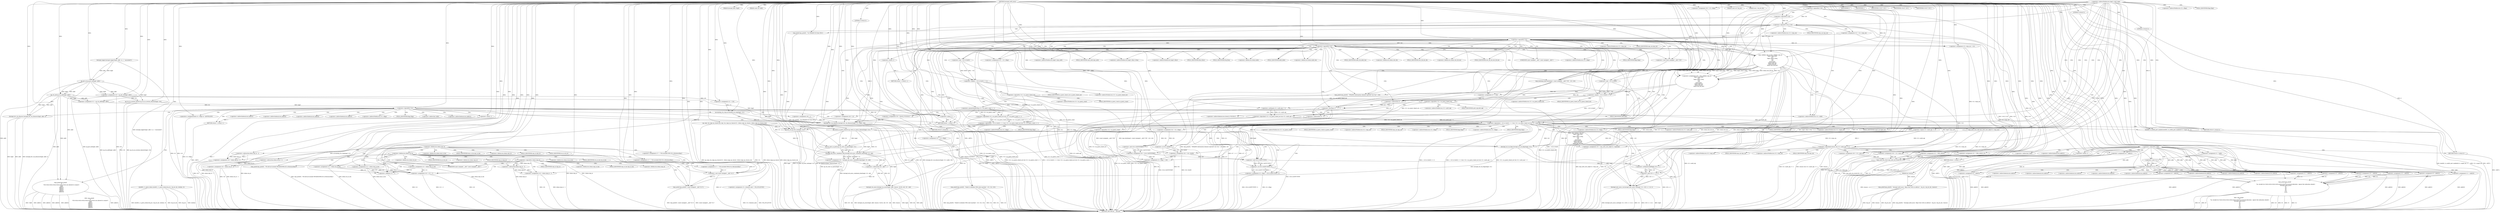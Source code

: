 digraph hostapd_notif_assoc {  
"1000129" [label = "(METHOD,hostapd_notif_assoc)" ]
"1000705" [label = "(METHOD_RETURN,int __fastcall)" ]
"1000130" [label = "(PARAM,hostapd_data *hapd)" ]
"1000131" [label = "(PARAM,const u8 *addr)" ]
"1000132" [label = "(PARAM,const u8 *req_ies)" ]
"1000133" [label = "(PARAM,size_t req_ies_len)" ]
"1000134" [label = "(PARAM,int reassoc)" ]
"1000165" [label = "(<operator>.logicalNot,!addr)" ]
"1000168" [label = "(wpa_printf,wpa_printf(2, \"hostapd_notif_assoc: Skip event with no address\", req_ies, req_ies_len, reassoc))" ]
"1000174" [label = "(RETURN,return -1;,return -1;)" ]
"1000175" [label = "(<operator>.minus,-1)" ]
"1000177" [label = "(<operator>.assignment,v5 = *addr)" ]
"1000181" [label = "(<operator>.assignment,v6 = addr[1])" ]
"1000187" [label = "(<operator>.notEquals,(v5 & 1) != 0)" ]
"1000188" [label = "(<operator>.and,v5 & 1)" ]
"1000193" [label = "(<operator>.assignment,v8 = addr[2])" ]
"1000198" [label = "(<operator>.assignment,v9 = addr[3])" ]
"1000203" [label = "(<operator>.assignment,v10 = addr[4])" ]
"1000208" [label = "(<operator>.assignment,v11 = addr[5])" ]
"1000214" [label = "(wpa_printf,wpa_printf(\n      2,\n      \"%s: Invalid SA=%02x:%02x:%02x:%02x:%02x:%02x in received indication - ignore this indication silently\",\n      \"hostapd_notif_assoc\",\n      v5,\n      v6,\n      v8,\n      v9,\n      v10,\n      v11))" ]
"1000224" [label = "(RETURN,return 0;,return 0;)" ]
"1000225" [label = "(LITERAL,0,return 0;)" ]
"1000226" [label = "(<operator>.assignment,v8 = addr[2])" ]
"1000231" [label = "(<operator>.assignment,v9 = addr[3])" ]
"1000236" [label = "(<operator>.assignment,v10 = addr[4])" ]
"1000241" [label = "(<operator>.assignment,v11 = addr[5])" ]
"1000247" [label = "(hostapd_logger,hostapd_logger(hapd, addr, 1u, 2, \"associated\"))" ]
"1000253" [label = "(ieee802_11_parse_elems,ieee802_11_parse_elems(req_ies, req_ies_len, &elems, 0))" ]
"1000264" [label = "(<operator>.assignment,v15 = elems.wps_ie_len)" ]
"1000269" [label = "(<operator>.assignment,v16 = elems.wps_ie - 2)" ]
"1000271" [label = "(<operator>.subtraction,elems.wps_ie - 2)" ]
"1000276" [label = "(<operator>.assignment,v17 = \"STA included WPS IE in (Re)AssocReq\")" ]
"1000285" [label = "(<operator>.assignment,v15 = elems.rsn_ie_len)" ]
"1000290" [label = "(<operator>.assignment,v16 = elems.rsn_ie - 2)" ]
"1000292" [label = "(<operator>.subtraction,elems.rsn_ie - 2)" ]
"1000297" [label = "(<operator>.assignment,v17 = \"STA included RSN IE in (Re)AssocReq\")" ]
"1000303" [label = "(<operator>.logicalNot,!elems.wpa_ie)" ]
"1000308" [label = "(wpa_printf,wpa_printf(2, \"STA did not include WPS/RSN/WPA IE in (Re)AssocReq\"))" ]
"1000311" [label = "(IDENTIFIER,L,)" ]
"1000312" [label = "(IDENTIFIER,L,)" ]
"1000314" [label = "(<operator>.assignment,v15 = elems.wpa_ie_len)" ]
"1000319" [label = "(<operator>.assignment,v16 = elems.wpa_ie - 2)" ]
"1000321" [label = "(<operator>.subtraction,elems.wpa_ie - 2)" ]
"1000326" [label = "(<operator>.assignment,v17 = \"STA included WPA IE in (Re)AssocReq\")" ]
"1000329" [label = "(<operator>.assignment,v19 = v15 + 2)" ]
"1000331" [label = "(<operator>.addition,v15 + 2)" ]
"1000334" [label = "(wpa_printf,wpa_printf(2, (const unsigned __int8 *)v17))" ]
"1000336" [label = "(<operator>.cast,(const unsigned __int8 *)v17)" ]
"1000340" [label = "(<operator>.assignment,v20 = ap_get_sta(hapd, addr))" ]
"1000342" [label = "(ap_get_sta,ap_get_sta(hapd, addr))" ]
"1000346" [label = "(IDENTIFIER,v20,if ( v20 ))" ]
"1000348" [label = "(<operator>.assignment,v21 = v20)" ]
"1000351" [label = "(ap_sta_no_session_timeout,ap_sta_no_session_timeout(hapd, v20))" ]
"1000354" [label = "(accounting_sta_stop,accounting_sta_stop(hapd, v21))" ]
"1000357" [label = "(<operator>.assignment,v21->timeout_next = STA_NULLFUNC)" ]
"1000364" [label = "(<operator>.assignment,v21 = ap_sta_add(hapd, addr))" ]
"1000366" [label = "(ap_sta_add,ap_sta_add(hapd, addr))" ]
"1000370" [label = "(<operator>.logicalNot,!v21)" ]
"1000373" [label = "(hostapd_drv_sta_disassoc,hostapd_drv_sta_disassoc(hapd, addr, 5))" ]
"1000377" [label = "(RETURN,return -1;,return -1;)" ]
"1000378" [label = "(<operator>.minus,-1)" ]
"1000380" [label = "(<operators>.assignmentAnd,v21->flags &= 0xFFFECFFF)" ]
"1000386" [label = "(wpa_printf,wpa_printf(\n      3,\n      \"STA %02x:%02x:%02x:%02x:%02x:%02x not allowed to connect\",\n      *addr,\n      addr[1],\n      addr[2],\n      addr[3],\n      addr[4],\n      addr[5]))" ]
"1000406" [label = "(<operator>.assignment,v28 = 1)" ]
"1000410" [label = "(ap_copy_sta_supp_op_classes,ap_copy_sta_supp_op_classes(v21, elems.supp_op_classes, elems.supp_op_classes_len))" ]
"1000426" [label = "(<operator>.logicalOr,!v16 || !v19)" ]
"1000427" [label = "(<operator>.logicalNot,!v16)" ]
"1000429" [label = "(<operator>.logicalNot,!v19)" ]
"1000432" [label = "(wpa_printf,wpa_printf(2, \"No WPA/RSN IE from STA\"))" ]
"1000436" [label = "(<operator>.assignment,v22 = v21->wpa_sm)" ]
"1000442" [label = "(<operator>.logicalNot,!v22)" ]
"1000445" [label = "(<operator>.assignment,v21->wpa_sm = v22)" ]
"1000451" [label = "(<operator>.logicalNot,!v22)" ]
"1000454" [label = "(wpa_printf,wpa_printf(5, \"Failed to initialize WPA state machine\", v23, v24, v25))" ]
"1000460" [label = "(RETURN,return -1;,return -1;)" ]
"1000461" [label = "(<operator>.minus,-1)" ]
"1000463" [label = "(<operator>.assignment,v26 = wpa_validate_wpa_ie(\n            hapd->wpa_auth,\n            v22,\n            hapd->iface->freq,\n            v16,\n            v19,\n            elems.mdie,\n            elems.mdie_len,\n            elems.owe_dh,\n            elems.owe_dh_len))" ]
"1000465" [label = "(wpa_validate_wpa_ie,wpa_validate_wpa_ie(\n            hapd->wpa_auth,\n            v22,\n            hapd->iface->freq,\n            v16,\n            v19,\n            elems.mdie,\n            elems.mdie_len,\n            elems.owe_dh,\n            elems.owe_dh_len))" ]
"1000490" [label = "(IDENTIFIER,v26,if ( v26 ))" ]
"1000492" [label = "(<operator>.assignment,v27 = v26)" ]
"1000495" [label = "(wpa_printf,wpa_printf(2, \"WPA/RSN information element rejected? (res %u)\", v26))" ]
"1000499" [label = "(wpa_hexdump,wpa_hexdump(2, (const unsigned __int8 *)\"IE\", v16, v19))" ]
"1000501" [label = "(<operator>.cast,(const unsigned __int8 *)\"IE\")" ]
"1000507" [label = "(<operator>.lessThan,v27 - 2 < 7)" ]
"1000508" [label = "(<operator>.subtraction,v27 - 2)" ]
"1000513" [label = "(<operator>.assignment,v28 = dword_47CEC0[v27 - 2])" ]
"1000517" [label = "(<operator>.subtraction,v27 - 2)" ]
"1000521" [label = "(hostapd_drv_sta_disassoc,hostapd_drv_sta_disassoc(hapd, v21->addr, v28))" ]
"1000527" [label = "(ap_free_sta,ap_free_sta(hapd, v21))" ]
"1000530" [label = "(RETURN,return -1;,return -1;)" ]
"1000531" [label = "(<operator>.minus,-1)" ]
"1000534" [label = "(<operator>.assignment,v28 = 13)" ]
"1000538" [label = "(<operator>.assignment,v32 = v21->flags)" ]
"1000544" [label = "(<operator>.logicalAnd,(~v32 & 0x402) == 0 && !v21->sa_query_timed_out && v21->sa_query_count >= 1)" ]
"1000545" [label = "(<operator>.equals,(~v32 & 0x402) == 0)" ]
"1000546" [label = "(<operator>.and,~v32 & 0x402)" ]
"1000550" [label = "(<operator>.logicalAnd,!v21->sa_query_timed_out && v21->sa_query_count >= 1)" ]
"1000551" [label = "(<operator>.logicalNot,!v21->sa_query_timed_out)" ]
"1000555" [label = "(<operator>.greaterEqualsThan,v21->sa_query_count >= 1)" ]
"1000561" [label = "(ap_check_sa_query_timeout,ap_check_sa_query_timeout(hapd, v21))" ]
"1000564" [label = "(<operator>.assignment,v32 = v21->flags)" ]
"1000570" [label = "(<operator>.logicalAnd,(~v32 & 0x402) == 0 && !v21->sa_query_timed_out && v21->auth_alg != 2)" ]
"1000571" [label = "(<operator>.equals,(~v32 & 0x402) == 0)" ]
"1000572" [label = "(<operator>.and,~v32 & 0x402)" ]
"1000576" [label = "(<operator>.logicalAnd,!v21->sa_query_timed_out && v21->auth_alg != 2)" ]
"1000577" [label = "(<operator>.logicalNot,!v21->sa_query_timed_out)" ]
"1000581" [label = "(<operator>.notEquals,v21->auth_alg != 2)" ]
"1000588" [label = "(<operator>.logicalNot,!v21->sa_query_count)" ]
"1000592" [label = "(ap_sta_start_sa_query,ap_sta_start_sa_query(hapd, v21))" ]
"1000595" [label = "(<operator>.assignment,v35 = hostapd_eid_assoc_comeback_time(hapd, v21, eid))" ]
"1000597" [label = "(hostapd_eid_assoc_comeback_time,hostapd_eid_assoc_comeback_time(hapd, v21, eid))" ]
"1000601" [label = "(hostapd_sta_assoc,hostapd_sta_assoc(hapd, addr, reassoc, 0x1Eu, eid, v35 - eid))" ]
"1000607" [label = "(<operator>.subtraction,v35 - eid)" ]
"1000610" [label = "(RETURN,return 0;,return 0;)" ]
"1000611" [label = "(LITERAL,0,return 0;)" ]
"1000612" [label = "(<operator>.assignment,v33 = wpa_auth_uses_mfp(v21->wpa_sm))" ]
"1000614" [label = "(wpa_auth_uses_mfp,wpa_auth_uses_mfp(v21->wpa_sm))" ]
"1000618" [label = "(<operator>.assignment,v34 = v21->flags)" ]
"1000624" [label = "(IDENTIFIER,v33,if ( v33 ))" ]
"1000625" [label = "(<operator>.assignment,v29 = v34 | 0x400)" ]
"1000627" [label = "(<operator>.or,v34 | 0x400)" ]
"1000631" [label = "(<operator>.assignment,v29 = v34 & 0xFFFFFBFF)" ]
"1000633" [label = "(<operator>.and,v34 & 0xFFFFFBFF)" ]
"1000636" [label = "(<operator>.assignment,v21->flags = v29)" ]
"1000643" [label = "(<operator>.assignment,v29 = v21->flags)" ]
"1000648" [label = "(<operator>.assignment,v21->flags = v29 & 0xFFF7FFFF | 3)" ]
"1000652" [label = "(<operator>.or,v29 & 0xFFF7FFFF | 3)" ]
"1000653" [label = "(<operator>.and,v29 & 0xFFF7FFFF)" ]
"1000657" [label = "(hostapd_set_sta_flags,hostapd_set_sta_flags(hapd, v21))" ]
"1000661" [label = "(<operator>.logicalAnd,reassoc && v21->auth_alg == 2)" ]
"1000663" [label = "(<operator>.equals,v21->auth_alg == 2)" ]
"1000669" [label = "(<operator>.assignment,v30 = v21->wpa_sm)" ]
"1000674" [label = "(<operator>.assignment,v31 = WPA_ASSOC_FT)" ]
"1000679" [label = "(<operator>.assignment,v30 = v21->wpa_sm)" ]
"1000684" [label = "(<operator>.assignment,v31 = WPA_ASSOC)" ]
"1000687" [label = "(wpa_auth_sm_event,wpa_auth_sm_event(v30, v31))" ]
"1000690" [label = "(hostapd_new_assoc_sta,hostapd_new_assoc_sta(hapd, v21, (v29 >> 1) & 1))" ]
"1000693" [label = "(<operator>.and,(v29 >> 1) & 1)" ]
"1000694" [label = "(<operator>.arithmeticShiftRight,v29 >> 1)" ]
"1000698" [label = "(ieee802_1x_notify_port_enabled,ieee802_1x_notify_port_enabled(v21->eapol_sm, 1))" ]
"1000703" [label = "(RETURN,return 0;,return 0;)" ]
"1000704" [label = "(LITERAL,0,return 0;)" ]
"1000179" [label = "(<operator>.indirection,*addr)" ]
"1000183" [label = "(<operator>.indirectIndexAccess,addr[1])" ]
"1000195" [label = "(<operator>.indirectIndexAccess,addr[2])" ]
"1000200" [label = "(<operator>.indirectIndexAccess,addr[3])" ]
"1000205" [label = "(<operator>.indirectIndexAccess,addr[4])" ]
"1000210" [label = "(<operator>.indirectIndexAccess,addr[5])" ]
"1000228" [label = "(<operator>.indirectIndexAccess,addr[2])" ]
"1000233" [label = "(<operator>.indirectIndexAccess,addr[3])" ]
"1000238" [label = "(<operator>.indirectIndexAccess,addr[4])" ]
"1000243" [label = "(<operator>.indirectIndexAccess,addr[5])" ]
"1000260" [label = "(<operator>.fieldAccess,elems.wps_ie)" ]
"1000266" [label = "(<operator>.fieldAccess,elems.wps_ie_len)" ]
"1000268" [label = "(FIELD_IDENTIFIER,wps_ie_len,wps_ie_len)" ]
"1000272" [label = "(<operator>.fieldAccess,elems.wps_ie)" ]
"1000274" [label = "(FIELD_IDENTIFIER,wps_ie,wps_ie)" ]
"1000281" [label = "(<operator>.fieldAccess,elems.rsn_ie)" ]
"1000283" [label = "(FIELD_IDENTIFIER,rsn_ie,rsn_ie)" ]
"1000287" [label = "(<operator>.fieldAccess,elems.rsn_ie_len)" ]
"1000289" [label = "(FIELD_IDENTIFIER,rsn_ie_len,rsn_ie_len)" ]
"1000293" [label = "(<operator>.fieldAccess,elems.rsn_ie)" ]
"1000295" [label = "(FIELD_IDENTIFIER,rsn_ie,rsn_ie)" ]
"1000304" [label = "(<operator>.fieldAccess,elems.wpa_ie)" ]
"1000306" [label = "(FIELD_IDENTIFIER,wpa_ie,wpa_ie)" ]
"1000316" [label = "(<operator>.fieldAccess,elems.wpa_ie_len)" ]
"1000318" [label = "(FIELD_IDENTIFIER,wpa_ie_len,wpa_ie_len)" ]
"1000322" [label = "(<operator>.fieldAccess,elems.wpa_ie)" ]
"1000324" [label = "(FIELD_IDENTIFIER,wpa_ie,wpa_ie)" ]
"1000337" [label = "(UNKNOWN,const unsigned __int8 *,const unsigned __int8 *)" ]
"1000381" [label = "(<operator>.indirectFieldAccess,v21->flags)" ]
"1000383" [label = "(FIELD_IDENTIFIER,flags,flags)" ]
"1000389" [label = "(<operator>.indirection,*addr)" ]
"1000391" [label = "(<operator>.indirectIndexAccess,addr[1])" ]
"1000394" [label = "(<operator>.indirectIndexAccess,addr[2])" ]
"1000397" [label = "(<operator>.indirectIndexAccess,addr[3])" ]
"1000400" [label = "(<operator>.indirectIndexAccess,addr[4])" ]
"1000403" [label = "(<operator>.indirectIndexAccess,addr[5])" ]
"1000419" [label = "(<operator>.indirectFieldAccess,hapd->conf->wpa)" ]
"1000438" [label = "(<operator>.indirectFieldAccess,v21->wpa_sm)" ]
"1000440" [label = "(FIELD_IDENTIFIER,wpa_sm,wpa_sm)" ]
"1000446" [label = "(<operator>.indirectFieldAccess,v21->wpa_sm)" ]
"1000448" [label = "(FIELD_IDENTIFIER,wpa_sm,wpa_sm)" ]
"1000466" [label = "(<operator>.indirectFieldAccess,hapd->wpa_auth)" ]
"1000468" [label = "(FIELD_IDENTIFIER,wpa_auth,wpa_auth)" ]
"1000470" [label = "(<operator>.indirectFieldAccess,hapd->iface->freq)" ]
"1000471" [label = "(<operator>.indirectFieldAccess,hapd->iface)" ]
"1000473" [label = "(FIELD_IDENTIFIER,iface,iface)" ]
"1000474" [label = "(FIELD_IDENTIFIER,freq,freq)" ]
"1000477" [label = "(<operator>.fieldAccess,elems.mdie)" ]
"1000479" [label = "(FIELD_IDENTIFIER,mdie,mdie)" ]
"1000480" [label = "(<operator>.fieldAccess,elems.mdie_len)" ]
"1000482" [label = "(FIELD_IDENTIFIER,mdie_len,mdie_len)" ]
"1000483" [label = "(<operator>.fieldAccess,elems.owe_dh)" ]
"1000485" [label = "(FIELD_IDENTIFIER,owe_dh,owe_dh)" ]
"1000486" [label = "(<operator>.fieldAccess,elems.owe_dh_len)" ]
"1000488" [label = "(FIELD_IDENTIFIER,owe_dh_len,owe_dh_len)" ]
"1000502" [label = "(UNKNOWN,const unsigned __int8 *,const unsigned __int8 *)" ]
"1000515" [label = "(<operator>.indirectIndexAccess,dword_47CEC0[v27 - 2])" ]
"1000523" [label = "(<operator>.indirectFieldAccess,v21->addr)" ]
"1000525" [label = "(FIELD_IDENTIFIER,addr,addr)" ]
"1000540" [label = "(<operator>.indirectFieldAccess,v21->flags)" ]
"1000542" [label = "(FIELD_IDENTIFIER,flags,flags)" ]
"1000552" [label = "(<operator>.indirectFieldAccess,v21->sa_query_timed_out)" ]
"1000554" [label = "(FIELD_IDENTIFIER,sa_query_timed_out,sa_query_timed_out)" ]
"1000556" [label = "(<operator>.indirectFieldAccess,v21->sa_query_count)" ]
"1000558" [label = "(FIELD_IDENTIFIER,sa_query_count,sa_query_count)" ]
"1000566" [label = "(<operator>.indirectFieldAccess,v21->flags)" ]
"1000568" [label = "(FIELD_IDENTIFIER,flags,flags)" ]
"1000578" [label = "(<operator>.indirectFieldAccess,v21->sa_query_timed_out)" ]
"1000580" [label = "(FIELD_IDENTIFIER,sa_query_timed_out,sa_query_timed_out)" ]
"1000582" [label = "(<operator>.indirectFieldAccess,v21->auth_alg)" ]
"1000584" [label = "(FIELD_IDENTIFIER,auth_alg,auth_alg)" ]
"1000589" [label = "(<operator>.indirectFieldAccess,v21->sa_query_count)" ]
"1000591" [label = "(FIELD_IDENTIFIER,sa_query_count,sa_query_count)" ]
"1000615" [label = "(<operator>.indirectFieldAccess,v21->wpa_sm)" ]
"1000617" [label = "(FIELD_IDENTIFIER,wpa_sm,wpa_sm)" ]
"1000620" [label = "(<operator>.indirectFieldAccess,v21->flags)" ]
"1000622" [label = "(FIELD_IDENTIFIER,flags,flags)" ]
"1000637" [label = "(<operator>.indirectFieldAccess,v21->flags)" ]
"1000639" [label = "(FIELD_IDENTIFIER,flags,flags)" ]
"1000645" [label = "(<operator>.indirectFieldAccess,v21->flags)" ]
"1000647" [label = "(FIELD_IDENTIFIER,flags,flags)" ]
"1000649" [label = "(<operator>.indirectFieldAccess,v21->flags)" ]
"1000651" [label = "(FIELD_IDENTIFIER,flags,flags)" ]
"1000664" [label = "(<operator>.indirectFieldAccess,v21->auth_alg)" ]
"1000666" [label = "(FIELD_IDENTIFIER,auth_alg,auth_alg)" ]
"1000671" [label = "(<operator>.indirectFieldAccess,v21->wpa_sm)" ]
"1000673" [label = "(FIELD_IDENTIFIER,wpa_sm,wpa_sm)" ]
"1000681" [label = "(<operator>.indirectFieldAccess,v21->wpa_sm)" ]
"1000683" [label = "(FIELD_IDENTIFIER,wpa_sm,wpa_sm)" ]
"1000699" [label = "(<operator>.indirectFieldAccess,v21->eapol_sm)" ]
"1000701" [label = "(FIELD_IDENTIFIER,eapol_sm,eapol_sm)" ]
  "1000174" -> "1000705"  [ label = "DDG: <RET>"] 
  "1000610" -> "1000705"  [ label = "DDG: <RET>"] 
  "1000377" -> "1000705"  [ label = "DDG: <RET>"] 
  "1000703" -> "1000705"  [ label = "DDG: <RET>"] 
  "1000224" -> "1000705"  [ label = "DDG: <RET>"] 
  "1000530" -> "1000705"  [ label = "DDG: <RET>"] 
  "1000463" -> "1000705"  [ label = "DDG: v26"] 
  "1000527" -> "1000705"  [ label = "DDG: ap_free_sta(hapd, v21)"] 
  "1000693" -> "1000705"  [ label = "DDG: v29 >> 1"] 
  "1000214" -> "1000705"  [ label = "DDG: v5"] 
  "1000581" -> "1000705"  [ label = "DDG: v21->auth_alg"] 
  "1000465" -> "1000705"  [ label = "DDG: elems.mdie"] 
  "1000495" -> "1000705"  [ label = "DDG: wpa_printf(2, \"WPA/RSN information element rejected? (res %u)\", v26)"] 
  "1000661" -> "1000705"  [ label = "DDG: v21->auth_alg == 2"] 
  "1000241" -> "1000705"  [ label = "DDG: addr[5]"] 
  "1000550" -> "1000705"  [ label = "DDG: !v21->sa_query_timed_out"] 
  "1000465" -> "1000705"  [ label = "DDG: v22"] 
  "1000373" -> "1000705"  [ label = "DDG: hapd"] 
  "1000517" -> "1000705"  [ label = "DDG: v27"] 
  "1000576" -> "1000705"  [ label = "DDG: v21->auth_alg != 2"] 
  "1000203" -> "1000705"  [ label = "DDG: addr[4]"] 
  "1000198" -> "1000705"  [ label = "DDG: addr[3]"] 
  "1000570" -> "1000705"  [ label = "DDG: (~v32 & 0x402) == 0"] 
  "1000577" -> "1000705"  [ label = "DDG: v21->sa_query_timed_out"] 
  "1000340" -> "1000705"  [ label = "DDG: ap_get_sta(hapd, addr)"] 
  "1000386" -> "1000705"  [ label = "DDG: addr[2]"] 
  "1000386" -> "1000705"  [ label = "DDG: *addr"] 
  "1000314" -> "1000705"  [ label = "DDG: elems.wpa_ie_len"] 
  "1000648" -> "1000705"  [ label = "DDG: v21->flags"] 
  "1000612" -> "1000705"  [ label = "DDG: v33"] 
  "1000321" -> "1000705"  [ label = "DDG: elems.wpa_ie"] 
  "1000214" -> "1000705"  [ label = "DDG: v11"] 
  "1000625" -> "1000705"  [ label = "DDG: v34 | 0x400"] 
  "1000165" -> "1000705"  [ label = "DDG: addr"] 
  "1000342" -> "1000705"  [ label = "DDG: addr"] 
  "1000329" -> "1000705"  [ label = "DDG: v19"] 
  "1000351" -> "1000705"  [ label = "DDG: v20"] 
  "1000513" -> "1000705"  [ label = "DDG: dword_47CEC0[v27 - 2]"] 
  "1000601" -> "1000705"  [ label = "DDG: hapd"] 
  "1000319" -> "1000705"  [ label = "DDG: elems.wpa_ie - 2"] 
  "1000588" -> "1000705"  [ label = "DDG: v21->sa_query_count"] 
  "1000465" -> "1000705"  [ label = "DDG: elems.owe_dh_len"] 
  "1000687" -> "1000705"  [ label = "DDG: v30"] 
  "1000570" -> "1000705"  [ label = "DDG: (~v32 & 0x402) == 0 && !v21->sa_query_timed_out && v21->auth_alg != 2"] 
  "1000231" -> "1000705"  [ label = "DDG: addr[3]"] 
  "1000544" -> "1000705"  [ label = "DDG: (~v32 & 0x402) == 0 && !v21->sa_query_timed_out && v21->sa_query_count >= 1"] 
  "1000538" -> "1000705"  [ label = "DDG: v32"] 
  "1000687" -> "1000705"  [ label = "DDG: wpa_auth_sm_event(v30, v31)"] 
  "1000308" -> "1000705"  [ label = "DDG: wpa_printf(2, \"STA did not include WPS/RSN/WPA IE in (Re)AssocReq\")"] 
  "1000351" -> "1000705"  [ label = "DDG: ap_sta_no_session_timeout(hapd, v20)"] 
  "1000410" -> "1000705"  [ label = "DDG: elems.supp_op_classes_len"] 
  "1000499" -> "1000705"  [ label = "DDG: v19"] 
  "1000334" -> "1000705"  [ label = "DDG: wpa_printf(2, (const unsigned __int8 *)v17)"] 
  "1000538" -> "1000705"  [ label = "DDG: v21->flags"] 
  "1000550" -> "1000705"  [ label = "DDG: v21->sa_query_count >= 1"] 
  "1000633" -> "1000705"  [ label = "DDG: v34"] 
  "1000631" -> "1000705"  [ label = "DDG: v34 & 0xFFFFFBFF"] 
  "1000214" -> "1000705"  [ label = "DDG: v9"] 
  "1000576" -> "1000705"  [ label = "DDG: !v21->sa_query_timed_out"] 
  "1000595" -> "1000705"  [ label = "DDG: hostapd_eid_assoc_comeback_time(hapd, v21, eid)"] 
  "1000652" -> "1000705"  [ label = "DDG: v29 & 0xFFF7FFFF"] 
  "1000572" -> "1000705"  [ label = "DDG: ~v32"] 
  "1000253" -> "1000705"  [ label = "DDG: &elems"] 
  "1000134" -> "1000705"  [ label = "DDG: reassoc"] 
  "1000465" -> "1000705"  [ label = "DDG: elems.owe_dh"] 
  "1000214" -> "1000705"  [ label = "DDG: v8"] 
  "1000499" -> "1000705"  [ label = "DDG: (const unsigned __int8 *)\"IE\""] 
  "1000271" -> "1000705"  [ label = "DDG: elems.wps_ie"] 
  "1000319" -> "1000705"  [ label = "DDG: v16"] 
  "1000442" -> "1000705"  [ label = "DDG: !v22"] 
  "1000436" -> "1000705"  [ label = "DDG: v21->wpa_sm"] 
  "1000386" -> "1000705"  [ label = "DDG: addr[1]"] 
  "1000370" -> "1000705"  [ label = "DDG: !v21"] 
  "1000657" -> "1000705"  [ label = "DDG: hostapd_set_sta_flags(hapd, v21)"] 
  "1000463" -> "1000705"  [ label = "DDG: wpa_validate_wpa_ie(\n            hapd->wpa_auth,\n            v22,\n            hapd->iface->freq,\n            v16,\n            v19,\n            elems.mdie,\n            elems.mdie_len,\n            elems.owe_dh,\n            elems.owe_dh_len)"] 
  "1000214" -> "1000705"  [ label = "DDG: wpa_printf(\n      2,\n      \"%s: Invalid SA=%02x:%02x:%02x:%02x:%02x:%02x in received indication - ignore this indication silently\",\n      \"hostapd_notif_assoc\",\n      v5,\n      v6,\n      v8,\n      v9,\n      v10,\n      v11)"] 
  "1000269" -> "1000705"  [ label = "DDG: v16"] 
  "1000588" -> "1000705"  [ label = "DDG: !v21->sa_query_count"] 
  "1000181" -> "1000705"  [ label = "DDG: addr[1]"] 
  "1000601" -> "1000705"  [ label = "DDG: eid"] 
  "1000690" -> "1000705"  [ label = "DDG: (v29 >> 1) & 1"] 
  "1000264" -> "1000705"  [ label = "DDG: elems.wps_ie_len"] 
  "1000454" -> "1000705"  [ label = "DDG: v23"] 
  "1000386" -> "1000705"  [ label = "DDG: addr[4]"] 
  "1000687" -> "1000705"  [ label = "DDG: v31"] 
  "1000366" -> "1000705"  [ label = "DDG: addr"] 
  "1000607" -> "1000705"  [ label = "DDG: v35"] 
  "1000340" -> "1000705"  [ label = "DDG: v20"] 
  "1000426" -> "1000705"  [ label = "DDG: !v16 || !v19"] 
  "1000679" -> "1000705"  [ label = "DDG: v21->wpa_sm"] 
  "1000690" -> "1000705"  [ label = "DDG: hapd"] 
  "1000465" -> "1000705"  [ label = "DDG: elems.mdie_len"] 
  "1000454" -> "1000705"  [ label = "DDG: wpa_printf(5, \"Failed to initialize WPA state machine\", v23, v24, v25)"] 
  "1000290" -> "1000705"  [ label = "DDG: elems.rsn_ie - 2"] 
  "1000521" -> "1000705"  [ label = "DDG: v21->addr"] 
  "1000601" -> "1000705"  [ label = "DDG: addr"] 
  "1000648" -> "1000705"  [ label = "DDG: v29 & 0xFFF7FFFF | 3"] 
  "1000698" -> "1000705"  [ label = "DDG: v21->eapol_sm"] 
  "1000253" -> "1000705"  [ label = "DDG: ieee802_11_parse_elems(req_ies, req_ies_len, &elems, 0)"] 
  "1000570" -> "1000705"  [ label = "DDG: !v21->sa_query_timed_out && v21->auth_alg != 2"] 
  "1000247" -> "1000705"  [ label = "DDG: hostapd_logger(hapd, addr, 1u, 2, \"associated\")"] 
  "1000627" -> "1000705"  [ label = "DDG: v34"] 
  "1000601" -> "1000705"  [ label = "DDG: v35 - eid"] 
  "1000527" -> "1000705"  [ label = "DDG: hapd"] 
  "1000465" -> "1000705"  [ label = "DDG: v16"] 
  "1000386" -> "1000705"  [ label = "DDG: addr[5]"] 
  "1000410" -> "1000705"  [ label = "DDG: ap_copy_sta_supp_op_classes(v21, elems.supp_op_classes, elems.supp_op_classes_len)"] 
  "1000507" -> "1000705"  [ label = "DDG: v27 - 2"] 
  "1000269" -> "1000705"  [ label = "DDG: elems.wps_ie - 2"] 
  "1000303" -> "1000705"  [ label = "DDG: elems.wpa_ie"] 
  "1000521" -> "1000705"  [ label = "DDG: v28"] 
  "1000601" -> "1000705"  [ label = "DDG: hostapd_sta_assoc(hapd, addr, reassoc, 0x1Eu, eid, v35 - eid)"] 
  "1000378" -> "1000705"  [ label = "DDG: -1"] 
  "1000292" -> "1000705"  [ label = "DDG: elems.rsn_ie"] 
  "1000253" -> "1000705"  [ label = "DDG: req_ies_len"] 
  "1000465" -> "1000705"  [ label = "DDG: hapd->iface->freq"] 
  "1000357" -> "1000705"  [ label = "DDG: STA_NULLFUNC"] 
  "1000661" -> "1000705"  [ label = "DDG: reassoc && v21->auth_alg == 2"] 
  "1000214" -> "1000705"  [ label = "DDG: v10"] 
  "1000690" -> "1000705"  [ label = "DDG: hostapd_new_assoc_sta(hapd, v21, (v29 >> 1) & 1)"] 
  "1000684" -> "1000705"  [ label = "DDG: WPA_ASSOC"] 
  "1000499" -> "1000705"  [ label = "DDG: wpa_hexdump(2, (const unsigned __int8 *)\"IE\", v16, v19)"] 
  "1000661" -> "1000705"  [ label = "DDG: reassoc"] 
  "1000303" -> "1000705"  [ label = "DDG: !elems.wpa_ie"] 
  "1000364" -> "1000705"  [ label = "DDG: ap_sta_add(hapd, addr)"] 
  "1000445" -> "1000705"  [ label = "DDG: v21->wpa_sm"] 
  "1000290" -> "1000705"  [ label = "DDG: v16"] 
  "1000597" -> "1000705"  [ label = "DDG: v21"] 
  "1000495" -> "1000705"  [ label = "DDG: v26"] 
  "1000285" -> "1000705"  [ label = "DDG: elems.rsn_ie_len"] 
  "1000331" -> "1000705"  [ label = "DDG: v15"] 
  "1000669" -> "1000705"  [ label = "DDG: v21->wpa_sm"] 
  "1000410" -> "1000705"  [ label = "DDG: v21"] 
  "1000168" -> "1000705"  [ label = "DDG: req_ies"] 
  "1000451" -> "1000705"  [ label = "DDG: !v22"] 
  "1000187" -> "1000705"  [ label = "DDG: v5 & 1"] 
  "1000507" -> "1000705"  [ label = "DDG: v27 - 2 < 7"] 
  "1000499" -> "1000705"  [ label = "DDG: v16"] 
  "1000527" -> "1000705"  [ label = "DDG: v21"] 
  "1000465" -> "1000705"  [ label = "DDG: v19"] 
  "1000592" -> "1000705"  [ label = "DDG: ap_sta_start_sa_query(hapd, v21)"] 
  "1000334" -> "1000705"  [ label = "DDG: (const unsigned __int8 *)v17"] 
  "1000564" -> "1000705"  [ label = "DDG: v21->flags"] 
  "1000187" -> "1000705"  [ label = "DDG: (v5 & 1) != 0"] 
  "1000226" -> "1000705"  [ label = "DDG: addr[2]"] 
  "1000432" -> "1000705"  [ label = "DDG: wpa_printf(2, \"No WPA/RSN IE from STA\")"] 
  "1000177" -> "1000705"  [ label = "DDG: *addr"] 
  "1000612" -> "1000705"  [ label = "DDG: wpa_auth_uses_mfp(v21->wpa_sm)"] 
  "1000694" -> "1000705"  [ label = "DDG: v29"] 
  "1000427" -> "1000705"  [ label = "DDG: v16"] 
  "1000698" -> "1000705"  [ label = "DDG: ieee802_1x_notify_port_enabled(v21->eapol_sm, 1)"] 
  "1000564" -> "1000705"  [ label = "DDG: v32"] 
  "1000354" -> "1000705"  [ label = "DDG: accounting_sta_stop(hapd, v21)"] 
  "1000663" -> "1000705"  [ label = "DDG: v21->auth_alg"] 
  "1000373" -> "1000705"  [ label = "DDG: addr"] 
  "1000410" -> "1000705"  [ label = "DDG: elems.supp_op_classes"] 
  "1000386" -> "1000705"  [ label = "DDG: addr[3]"] 
  "1000454" -> "1000705"  [ label = "DDG: v25"] 
  "1000208" -> "1000705"  [ label = "DDG: addr[5]"] 
  "1000236" -> "1000705"  [ label = "DDG: addr[4]"] 
  "1000429" -> "1000705"  [ label = "DDG: v19"] 
  "1000168" -> "1000705"  [ label = "DDG: reassoc"] 
  "1000601" -> "1000705"  [ label = "DDG: reassoc"] 
  "1000253" -> "1000705"  [ label = "DDG: req_ies"] 
  "1000508" -> "1000705"  [ label = "DDG: v27"] 
  "1000521" -> "1000705"  [ label = "DDG: hostapd_drv_sta_disassoc(hapd, v21->addr, v28)"] 
  "1000193" -> "1000705"  [ label = "DDG: addr[2]"] 
  "1000451" -> "1000705"  [ label = "DDG: v22"] 
  "1000175" -> "1000705"  [ label = "DDG: -1"] 
  "1000465" -> "1000705"  [ label = "DDG: hapd->wpa_auth"] 
  "1000373" -> "1000705"  [ label = "DDG: hostapd_drv_sta_disassoc(hapd, addr, 5)"] 
  "1000168" -> "1000705"  [ label = "DDG: req_ies_len"] 
  "1000461" -> "1000705"  [ label = "DDG: -1"] 
  "1000531" -> "1000705"  [ label = "DDG: -1"] 
  "1000551" -> "1000705"  [ label = "DDG: v21->sa_query_timed_out"] 
  "1000380" -> "1000705"  [ label = "DDG: v21->flags"] 
  "1000561" -> "1000705"  [ label = "DDG: ap_check_sa_query_timeout(hapd, v21)"] 
  "1000674" -> "1000705"  [ label = "DDG: WPA_ASSOC_FT"] 
  "1000370" -> "1000705"  [ label = "DDG: v21"] 
  "1000454" -> "1000705"  [ label = "DDG: v24"] 
  "1000336" -> "1000705"  [ label = "DDG: v17"] 
  "1000571" -> "1000705"  [ label = "DDG: ~v32 & 0x402"] 
  "1000168" -> "1000705"  [ label = "DDG: wpa_printf(2, \"hostapd_notif_assoc: Skip event with no address\", req_ies, req_ies_len, reassoc)"] 
  "1000426" -> "1000705"  [ label = "DDG: !v19"] 
  "1000386" -> "1000705"  [ label = "DDG: wpa_printf(\n      3,\n      \"STA %02x:%02x:%02x:%02x:%02x:%02x not allowed to connect\",\n      *addr,\n      addr[1],\n      addr[2],\n      addr[3],\n      addr[4],\n      addr[5])"] 
  "1000165" -> "1000705"  [ label = "DDG: !addr"] 
  "1000214" -> "1000705"  [ label = "DDG: v6"] 
  "1000690" -> "1000705"  [ label = "DDG: v21"] 
  "1000357" -> "1000705"  [ label = "DDG: v21->timeout_next"] 
  "1000426" -> "1000705"  [ label = "DDG: !v16"] 
  "1000555" -> "1000705"  [ label = "DDG: v21->sa_query_count"] 
  "1000544" -> "1000705"  [ label = "DDG: !v21->sa_query_timed_out && v21->sa_query_count >= 1"] 
  "1000329" -> "1000705"  [ label = "DDG: v15 + 2"] 
  "1000460" -> "1000705"  [ label = "DDG: <RET>"] 
  "1000129" -> "1000130"  [ label = "DDG: "] 
  "1000129" -> "1000131"  [ label = "DDG: "] 
  "1000129" -> "1000132"  [ label = "DDG: "] 
  "1000129" -> "1000133"  [ label = "DDG: "] 
  "1000129" -> "1000134"  [ label = "DDG: "] 
  "1000129" -> "1000165"  [ label = "DDG: "] 
  "1000129" -> "1000168"  [ label = "DDG: "] 
  "1000134" -> "1000168"  [ label = "DDG: reassoc"] 
  "1000175" -> "1000174"  [ label = "DDG: -1"] 
  "1000129" -> "1000175"  [ label = "DDG: "] 
  "1000129" -> "1000177"  [ label = "DDG: "] 
  "1000165" -> "1000181"  [ label = "DDG: addr"] 
  "1000129" -> "1000181"  [ label = "DDG: "] 
  "1000188" -> "1000187"  [ label = "DDG: v5"] 
  "1000188" -> "1000187"  [ label = "DDG: 1"] 
  "1000177" -> "1000188"  [ label = "DDG: v5"] 
  "1000129" -> "1000188"  [ label = "DDG: "] 
  "1000129" -> "1000187"  [ label = "DDG: "] 
  "1000165" -> "1000193"  [ label = "DDG: addr"] 
  "1000129" -> "1000193"  [ label = "DDG: "] 
  "1000165" -> "1000198"  [ label = "DDG: addr"] 
  "1000129" -> "1000198"  [ label = "DDG: "] 
  "1000165" -> "1000203"  [ label = "DDG: addr"] 
  "1000129" -> "1000203"  [ label = "DDG: "] 
  "1000165" -> "1000208"  [ label = "DDG: addr"] 
  "1000129" -> "1000208"  [ label = "DDG: "] 
  "1000129" -> "1000214"  [ label = "DDG: "] 
  "1000188" -> "1000214"  [ label = "DDG: v5"] 
  "1000181" -> "1000214"  [ label = "DDG: v6"] 
  "1000193" -> "1000214"  [ label = "DDG: v8"] 
  "1000226" -> "1000214"  [ label = "DDG: v8"] 
  "1000198" -> "1000214"  [ label = "DDG: v9"] 
  "1000231" -> "1000214"  [ label = "DDG: v9"] 
  "1000203" -> "1000214"  [ label = "DDG: v10"] 
  "1000236" -> "1000214"  [ label = "DDG: v10"] 
  "1000208" -> "1000214"  [ label = "DDG: v11"] 
  "1000241" -> "1000214"  [ label = "DDG: v11"] 
  "1000225" -> "1000224"  [ label = "DDG: 0"] 
  "1000129" -> "1000224"  [ label = "DDG: "] 
  "1000129" -> "1000225"  [ label = "DDG: "] 
  "1000165" -> "1000226"  [ label = "DDG: addr"] 
  "1000129" -> "1000226"  [ label = "DDG: "] 
  "1000165" -> "1000231"  [ label = "DDG: addr"] 
  "1000129" -> "1000231"  [ label = "DDG: "] 
  "1000165" -> "1000236"  [ label = "DDG: addr"] 
  "1000129" -> "1000236"  [ label = "DDG: "] 
  "1000165" -> "1000241"  [ label = "DDG: addr"] 
  "1000129" -> "1000241"  [ label = "DDG: "] 
  "1000129" -> "1000247"  [ label = "DDG: "] 
  "1000129" -> "1000253"  [ label = "DDG: "] 
  "1000129" -> "1000264"  [ label = "DDG: "] 
  "1000271" -> "1000269"  [ label = "DDG: elems.wps_ie"] 
  "1000271" -> "1000269"  [ label = "DDG: 2"] 
  "1000129" -> "1000269"  [ label = "DDG: "] 
  "1000129" -> "1000271"  [ label = "DDG: "] 
  "1000129" -> "1000276"  [ label = "DDG: "] 
  "1000129" -> "1000285"  [ label = "DDG: "] 
  "1000292" -> "1000290"  [ label = "DDG: elems.rsn_ie"] 
  "1000292" -> "1000290"  [ label = "DDG: 2"] 
  "1000129" -> "1000290"  [ label = "DDG: "] 
  "1000129" -> "1000292"  [ label = "DDG: "] 
  "1000129" -> "1000297"  [ label = "DDG: "] 
  "1000129" -> "1000308"  [ label = "DDG: "] 
  "1000129" -> "1000311"  [ label = "DDG: "] 
  "1000129" -> "1000312"  [ label = "DDG: "] 
  "1000129" -> "1000314"  [ label = "DDG: "] 
  "1000321" -> "1000319"  [ label = "DDG: elems.wpa_ie"] 
  "1000321" -> "1000319"  [ label = "DDG: 2"] 
  "1000129" -> "1000319"  [ label = "DDG: "] 
  "1000303" -> "1000321"  [ label = "DDG: elems.wpa_ie"] 
  "1000129" -> "1000321"  [ label = "DDG: "] 
  "1000129" -> "1000326"  [ label = "DDG: "] 
  "1000264" -> "1000329"  [ label = "DDG: v15"] 
  "1000285" -> "1000329"  [ label = "DDG: v15"] 
  "1000314" -> "1000329"  [ label = "DDG: v15"] 
  "1000129" -> "1000329"  [ label = "DDG: "] 
  "1000264" -> "1000331"  [ label = "DDG: v15"] 
  "1000285" -> "1000331"  [ label = "DDG: v15"] 
  "1000314" -> "1000331"  [ label = "DDG: v15"] 
  "1000129" -> "1000331"  [ label = "DDG: "] 
  "1000129" -> "1000334"  [ label = "DDG: "] 
  "1000336" -> "1000334"  [ label = "DDG: v17"] 
  "1000326" -> "1000336"  [ label = "DDG: v17"] 
  "1000297" -> "1000336"  [ label = "DDG: v17"] 
  "1000276" -> "1000336"  [ label = "DDG: v17"] 
  "1000129" -> "1000336"  [ label = "DDG: "] 
  "1000342" -> "1000340"  [ label = "DDG: hapd"] 
  "1000342" -> "1000340"  [ label = "DDG: addr"] 
  "1000129" -> "1000340"  [ label = "DDG: "] 
  "1000247" -> "1000342"  [ label = "DDG: hapd"] 
  "1000129" -> "1000342"  [ label = "DDG: "] 
  "1000247" -> "1000342"  [ label = "DDG: addr"] 
  "1000129" -> "1000346"  [ label = "DDG: "] 
  "1000340" -> "1000348"  [ label = "DDG: v20"] 
  "1000129" -> "1000348"  [ label = "DDG: "] 
  "1000342" -> "1000351"  [ label = "DDG: hapd"] 
  "1000129" -> "1000351"  [ label = "DDG: "] 
  "1000340" -> "1000351"  [ label = "DDG: v20"] 
  "1000351" -> "1000354"  [ label = "DDG: hapd"] 
  "1000129" -> "1000354"  [ label = "DDG: "] 
  "1000348" -> "1000354"  [ label = "DDG: v21"] 
  "1000129" -> "1000357"  [ label = "DDG: "] 
  "1000366" -> "1000364"  [ label = "DDG: hapd"] 
  "1000366" -> "1000364"  [ label = "DDG: addr"] 
  "1000129" -> "1000364"  [ label = "DDG: "] 
  "1000342" -> "1000366"  [ label = "DDG: hapd"] 
  "1000129" -> "1000366"  [ label = "DDG: "] 
  "1000342" -> "1000366"  [ label = "DDG: addr"] 
  "1000364" -> "1000370"  [ label = "DDG: v21"] 
  "1000129" -> "1000370"  [ label = "DDG: "] 
  "1000366" -> "1000373"  [ label = "DDG: hapd"] 
  "1000129" -> "1000373"  [ label = "DDG: "] 
  "1000366" -> "1000373"  [ label = "DDG: addr"] 
  "1000378" -> "1000377"  [ label = "DDG: -1"] 
  "1000129" -> "1000378"  [ label = "DDG: "] 
  "1000129" -> "1000380"  [ label = "DDG: "] 
  "1000129" -> "1000386"  [ label = "DDG: "] 
  "1000342" -> "1000386"  [ label = "DDG: addr"] 
  "1000366" -> "1000386"  [ label = "DDG: addr"] 
  "1000129" -> "1000406"  [ label = "DDG: "] 
  "1000129" -> "1000410"  [ label = "DDG: "] 
  "1000427" -> "1000426"  [ label = "DDG: v16"] 
  "1000129" -> "1000427"  [ label = "DDG: "] 
  "1000429" -> "1000426"  [ label = "DDG: v19"] 
  "1000129" -> "1000429"  [ label = "DDG: "] 
  "1000129" -> "1000432"  [ label = "DDG: "] 
  "1000129" -> "1000436"  [ label = "DDG: "] 
  "1000436" -> "1000442"  [ label = "DDG: v22"] 
  "1000129" -> "1000442"  [ label = "DDG: "] 
  "1000442" -> "1000445"  [ label = "DDG: v22"] 
  "1000129" -> "1000445"  [ label = "DDG: "] 
  "1000129" -> "1000451"  [ label = "DDG: "] 
  "1000442" -> "1000451"  [ label = "DDG: v22"] 
  "1000129" -> "1000454"  [ label = "DDG: "] 
  "1000461" -> "1000460"  [ label = "DDG: -1"] 
  "1000129" -> "1000461"  [ label = "DDG: "] 
  "1000465" -> "1000463"  [ label = "DDG: v19"] 
  "1000465" -> "1000463"  [ label = "DDG: elems.mdie_len"] 
  "1000465" -> "1000463"  [ label = "DDG: v16"] 
  "1000465" -> "1000463"  [ label = "DDG: elems.owe_dh"] 
  "1000465" -> "1000463"  [ label = "DDG: hapd->wpa_auth"] 
  "1000465" -> "1000463"  [ label = "DDG: v22"] 
  "1000465" -> "1000463"  [ label = "DDG: hapd->iface->freq"] 
  "1000465" -> "1000463"  [ label = "DDG: elems.mdie"] 
  "1000465" -> "1000463"  [ label = "DDG: elems.owe_dh_len"] 
  "1000129" -> "1000463"  [ label = "DDG: "] 
  "1000451" -> "1000465"  [ label = "DDG: v22"] 
  "1000442" -> "1000465"  [ label = "DDG: v22"] 
  "1000129" -> "1000465"  [ label = "DDG: "] 
  "1000427" -> "1000465"  [ label = "DDG: v16"] 
  "1000429" -> "1000465"  [ label = "DDG: v19"] 
  "1000129" -> "1000490"  [ label = "DDG: "] 
  "1000463" -> "1000492"  [ label = "DDG: v26"] 
  "1000129" -> "1000492"  [ label = "DDG: "] 
  "1000129" -> "1000495"  [ label = "DDG: "] 
  "1000463" -> "1000495"  [ label = "DDG: v26"] 
  "1000129" -> "1000499"  [ label = "DDG: "] 
  "1000501" -> "1000499"  [ label = "DDG: \"IE\""] 
  "1000129" -> "1000501"  [ label = "DDG: "] 
  "1000465" -> "1000499"  [ label = "DDG: v16"] 
  "1000465" -> "1000499"  [ label = "DDG: v19"] 
  "1000508" -> "1000507"  [ label = "DDG: v27"] 
  "1000508" -> "1000507"  [ label = "DDG: 2"] 
  "1000492" -> "1000508"  [ label = "DDG: v27"] 
  "1000129" -> "1000508"  [ label = "DDG: "] 
  "1000129" -> "1000507"  [ label = "DDG: "] 
  "1000129" -> "1000513"  [ label = "DDG: "] 
  "1000508" -> "1000517"  [ label = "DDG: v27"] 
  "1000129" -> "1000517"  [ label = "DDG: "] 
  "1000354" -> "1000521"  [ label = "DDG: hapd"] 
  "1000366" -> "1000521"  [ label = "DDG: hapd"] 
  "1000129" -> "1000521"  [ label = "DDG: "] 
  "1000406" -> "1000521"  [ label = "DDG: v28"] 
  "1000513" -> "1000521"  [ label = "DDG: v28"] 
  "1000534" -> "1000521"  [ label = "DDG: v28"] 
  "1000521" -> "1000527"  [ label = "DDG: hapd"] 
  "1000129" -> "1000527"  [ label = "DDG: "] 
  "1000354" -> "1000527"  [ label = "DDG: v21"] 
  "1000410" -> "1000527"  [ label = "DDG: v21"] 
  "1000370" -> "1000527"  [ label = "DDG: v21"] 
  "1000531" -> "1000530"  [ label = "DDG: -1"] 
  "1000129" -> "1000531"  [ label = "DDG: "] 
  "1000129" -> "1000534"  [ label = "DDG: "] 
  "1000129" -> "1000538"  [ label = "DDG: "] 
  "1000545" -> "1000544"  [ label = "DDG: ~v32 & 0x402"] 
  "1000545" -> "1000544"  [ label = "DDG: 0"] 
  "1000546" -> "1000545"  [ label = "DDG: ~v32"] 
  "1000546" -> "1000545"  [ label = "DDG: 0x402"] 
  "1000129" -> "1000546"  [ label = "DDG: "] 
  "1000129" -> "1000545"  [ label = "DDG: "] 
  "1000550" -> "1000544"  [ label = "DDG: !v21->sa_query_timed_out"] 
  "1000550" -> "1000544"  [ label = "DDG: v21->sa_query_count >= 1"] 
  "1000551" -> "1000550"  [ label = "DDG: v21->sa_query_timed_out"] 
  "1000555" -> "1000550"  [ label = "DDG: v21->sa_query_count"] 
  "1000555" -> "1000550"  [ label = "DDG: 1"] 
  "1000129" -> "1000555"  [ label = "DDG: "] 
  "1000129" -> "1000561"  [ label = "DDG: "] 
  "1000410" -> "1000561"  [ label = "DDG: v21"] 
  "1000129" -> "1000564"  [ label = "DDG: "] 
  "1000571" -> "1000570"  [ label = "DDG: ~v32 & 0x402"] 
  "1000571" -> "1000570"  [ label = "DDG: 0"] 
  "1000572" -> "1000571"  [ label = "DDG: ~v32"] 
  "1000572" -> "1000571"  [ label = "DDG: 0x402"] 
  "1000546" -> "1000572"  [ label = "DDG: ~v32"] 
  "1000129" -> "1000572"  [ label = "DDG: "] 
  "1000129" -> "1000571"  [ label = "DDG: "] 
  "1000576" -> "1000570"  [ label = "DDG: !v21->sa_query_timed_out"] 
  "1000576" -> "1000570"  [ label = "DDG: v21->auth_alg != 2"] 
  "1000577" -> "1000576"  [ label = "DDG: v21->sa_query_timed_out"] 
  "1000551" -> "1000577"  [ label = "DDG: v21->sa_query_timed_out"] 
  "1000581" -> "1000576"  [ label = "DDG: v21->auth_alg"] 
  "1000581" -> "1000576"  [ label = "DDG: 2"] 
  "1000129" -> "1000581"  [ label = "DDG: "] 
  "1000555" -> "1000588"  [ label = "DDG: v21->sa_query_count"] 
  "1000561" -> "1000592"  [ label = "DDG: hapd"] 
  "1000129" -> "1000592"  [ label = "DDG: "] 
  "1000410" -> "1000592"  [ label = "DDG: v21"] 
  "1000561" -> "1000592"  [ label = "DDG: v21"] 
  "1000597" -> "1000595"  [ label = "DDG: hapd"] 
  "1000597" -> "1000595"  [ label = "DDG: v21"] 
  "1000597" -> "1000595"  [ label = "DDG: eid"] 
  "1000129" -> "1000595"  [ label = "DDG: "] 
  "1000561" -> "1000597"  [ label = "DDG: hapd"] 
  "1000592" -> "1000597"  [ label = "DDG: hapd"] 
  "1000129" -> "1000597"  [ label = "DDG: "] 
  "1000592" -> "1000597"  [ label = "DDG: v21"] 
  "1000410" -> "1000597"  [ label = "DDG: v21"] 
  "1000561" -> "1000597"  [ label = "DDG: v21"] 
  "1000597" -> "1000601"  [ label = "DDG: hapd"] 
  "1000129" -> "1000601"  [ label = "DDG: "] 
  "1000607" -> "1000601"  [ label = "DDG: eid"] 
  "1000607" -> "1000601"  [ label = "DDG: v35"] 
  "1000595" -> "1000607"  [ label = "DDG: v35"] 
  "1000129" -> "1000607"  [ label = "DDG: "] 
  "1000597" -> "1000607"  [ label = "DDG: eid"] 
  "1000611" -> "1000610"  [ label = "DDG: 0"] 
  "1000129" -> "1000610"  [ label = "DDG: "] 
  "1000129" -> "1000611"  [ label = "DDG: "] 
  "1000614" -> "1000612"  [ label = "DDG: v21->wpa_sm"] 
  "1000129" -> "1000612"  [ label = "DDG: "] 
  "1000445" -> "1000614"  [ label = "DDG: v21->wpa_sm"] 
  "1000129" -> "1000618"  [ label = "DDG: "] 
  "1000129" -> "1000624"  [ label = "DDG: "] 
  "1000627" -> "1000625"  [ label = "DDG: v34"] 
  "1000627" -> "1000625"  [ label = "DDG: 0x400"] 
  "1000129" -> "1000625"  [ label = "DDG: "] 
  "1000618" -> "1000627"  [ label = "DDG: v34"] 
  "1000129" -> "1000627"  [ label = "DDG: "] 
  "1000633" -> "1000631"  [ label = "DDG: v34"] 
  "1000633" -> "1000631"  [ label = "DDG: 0xFFFFFBFF"] 
  "1000129" -> "1000631"  [ label = "DDG: "] 
  "1000618" -> "1000633"  [ label = "DDG: v34"] 
  "1000129" -> "1000633"  [ label = "DDG: "] 
  "1000625" -> "1000636"  [ label = "DDG: v29"] 
  "1000631" -> "1000636"  [ label = "DDG: v29"] 
  "1000129" -> "1000636"  [ label = "DDG: "] 
  "1000129" -> "1000643"  [ label = "DDG: "] 
  "1000652" -> "1000648"  [ label = "DDG: v29 & 0xFFF7FFFF"] 
  "1000652" -> "1000648"  [ label = "DDG: 3"] 
  "1000653" -> "1000652"  [ label = "DDG: v29"] 
  "1000653" -> "1000652"  [ label = "DDG: 0xFFF7FFFF"] 
  "1000643" -> "1000653"  [ label = "DDG: v29"] 
  "1000129" -> "1000653"  [ label = "DDG: "] 
  "1000625" -> "1000653"  [ label = "DDG: v29"] 
  "1000631" -> "1000653"  [ label = "DDG: v29"] 
  "1000129" -> "1000652"  [ label = "DDG: "] 
  "1000561" -> "1000657"  [ label = "DDG: hapd"] 
  "1000129" -> "1000657"  [ label = "DDG: "] 
  "1000410" -> "1000657"  [ label = "DDG: v21"] 
  "1000561" -> "1000657"  [ label = "DDG: v21"] 
  "1000129" -> "1000661"  [ label = "DDG: "] 
  "1000663" -> "1000661"  [ label = "DDG: v21->auth_alg"] 
  "1000663" -> "1000661"  [ label = "DDG: 2"] 
  "1000581" -> "1000663"  [ label = "DDG: v21->auth_alg"] 
  "1000129" -> "1000663"  [ label = "DDG: "] 
  "1000614" -> "1000669"  [ label = "DDG: v21->wpa_sm"] 
  "1000129" -> "1000669"  [ label = "DDG: "] 
  "1000129" -> "1000674"  [ label = "DDG: "] 
  "1000614" -> "1000679"  [ label = "DDG: v21->wpa_sm"] 
  "1000129" -> "1000679"  [ label = "DDG: "] 
  "1000129" -> "1000684"  [ label = "DDG: "] 
  "1000679" -> "1000687"  [ label = "DDG: v30"] 
  "1000669" -> "1000687"  [ label = "DDG: v30"] 
  "1000129" -> "1000687"  [ label = "DDG: "] 
  "1000674" -> "1000687"  [ label = "DDG: v31"] 
  "1000684" -> "1000687"  [ label = "DDG: v31"] 
  "1000657" -> "1000690"  [ label = "DDG: hapd"] 
  "1000129" -> "1000690"  [ label = "DDG: "] 
  "1000657" -> "1000690"  [ label = "DDG: v21"] 
  "1000693" -> "1000690"  [ label = "DDG: v29 >> 1"] 
  "1000693" -> "1000690"  [ label = "DDG: 1"] 
  "1000694" -> "1000693"  [ label = "DDG: v29"] 
  "1000694" -> "1000693"  [ label = "DDG: 1"] 
  "1000653" -> "1000694"  [ label = "DDG: v29"] 
  "1000129" -> "1000694"  [ label = "DDG: "] 
  "1000129" -> "1000693"  [ label = "DDG: "] 
  "1000129" -> "1000698"  [ label = "DDG: "] 
  "1000704" -> "1000703"  [ label = "DDG: 0"] 
  "1000129" -> "1000703"  [ label = "DDG: "] 
  "1000129" -> "1000704"  [ label = "DDG: "] 
  "1000165" -> "1000175"  [ label = "CDG: "] 
  "1000165" -> "1000174"  [ label = "CDG: "] 
  "1000165" -> "1000168"  [ label = "CDG: "] 
  "1000165" -> "1000188"  [ label = "CDG: "] 
  "1000165" -> "1000187"  [ label = "CDG: "] 
  "1000165" -> "1000183"  [ label = "CDG: "] 
  "1000165" -> "1000181"  [ label = "CDG: "] 
  "1000165" -> "1000179"  [ label = "CDG: "] 
  "1000165" -> "1000177"  [ label = "CDG: "] 
  "1000165" -> "1000224"  [ label = "CDG: "] 
  "1000165" -> "1000214"  [ label = "CDG: "] 
  "1000187" -> "1000208"  [ label = "CDG: "] 
  "1000187" -> "1000205"  [ label = "CDG: "] 
  "1000187" -> "1000203"  [ label = "CDG: "] 
  "1000187" -> "1000200"  [ label = "CDG: "] 
  "1000187" -> "1000198"  [ label = "CDG: "] 
  "1000187" -> "1000195"  [ label = "CDG: "] 
  "1000187" -> "1000193"  [ label = "CDG: "] 
  "1000187" -> "1000210"  [ label = "CDG: "] 
  "1000187" -> "1000238"  [ label = "CDG: "] 
  "1000187" -> "1000236"  [ label = "CDG: "] 
  "1000187" -> "1000233"  [ label = "CDG: "] 
  "1000187" -> "1000231"  [ label = "CDG: "] 
  "1000187" -> "1000228"  [ label = "CDG: "] 
  "1000187" -> "1000226"  [ label = "CDG: "] 
  "1000187" -> "1000243"  [ label = "CDG: "] 
  "1000187" -> "1000241"  [ label = "CDG: "] 
  "1000260" -> "1000272"  [ label = "CDG: "] 
  "1000260" -> "1000271"  [ label = "CDG: "] 
  "1000260" -> "1000269"  [ label = "CDG: "] 
  "1000260" -> "1000268"  [ label = "CDG: "] 
  "1000260" -> "1000266"  [ label = "CDG: "] 
  "1000260" -> "1000264"  [ label = "CDG: "] 
  "1000260" -> "1000283"  [ label = "CDG: "] 
  "1000260" -> "1000281"  [ label = "CDG: "] 
  "1000260" -> "1000276"  [ label = "CDG: "] 
  "1000260" -> "1000274"  [ label = "CDG: "] 
  "1000260" -> "1000336"  [ label = "CDG: "] 
  "1000260" -> "1000334"  [ label = "CDG: "] 
  "1000260" -> "1000331"  [ label = "CDG: "] 
  "1000260" -> "1000329"  [ label = "CDG: "] 
  "1000260" -> "1000337"  [ label = "CDG: "] 
  "1000281" -> "1000287"  [ label = "CDG: "] 
  "1000281" -> "1000285"  [ label = "CDG: "] 
  "1000281" -> "1000304"  [ label = "CDG: "] 
  "1000281" -> "1000303"  [ label = "CDG: "] 
  "1000281" -> "1000297"  [ label = "CDG: "] 
  "1000281" -> "1000295"  [ label = "CDG: "] 
  "1000281" -> "1000293"  [ label = "CDG: "] 
  "1000281" -> "1000292"  [ label = "CDG: "] 
  "1000281" -> "1000290"  [ label = "CDG: "] 
  "1000281" -> "1000289"  [ label = "CDG: "] 
  "1000281" -> "1000306"  [ label = "CDG: "] 
  "1000281" -> "1000336"  [ label = "CDG: "] 
  "1000281" -> "1000334"  [ label = "CDG: "] 
  "1000281" -> "1000331"  [ label = "CDG: "] 
  "1000281" -> "1000329"  [ label = "CDG: "] 
  "1000281" -> "1000337"  [ label = "CDG: "] 
  "1000303" -> "1000319"  [ label = "CDG: "] 
  "1000303" -> "1000318"  [ label = "CDG: "] 
  "1000303" -> "1000316"  [ label = "CDG: "] 
  "1000303" -> "1000314"  [ label = "CDG: "] 
  "1000303" -> "1000308"  [ label = "CDG: "] 
  "1000303" -> "1000336"  [ label = "CDG: "] 
  "1000303" -> "1000334"  [ label = "CDG: "] 
  "1000303" -> "1000331"  [ label = "CDG: "] 
  "1000303" -> "1000329"  [ label = "CDG: "] 
  "1000303" -> "1000326"  [ label = "CDG: "] 
  "1000303" -> "1000324"  [ label = "CDG: "] 
  "1000303" -> "1000322"  [ label = "CDG: "] 
  "1000303" -> "1000321"  [ label = "CDG: "] 
  "1000303" -> "1000337"  [ label = "CDG: "] 
  "1000370" -> "1000527"  [ label = "CDG: "] 
  "1000370" -> "1000525"  [ label = "CDG: "] 
  "1000370" -> "1000523"  [ label = "CDG: "] 
  "1000370" -> "1000521"  [ label = "CDG: "] 
  "1000370" -> "1000531"  [ label = "CDG: "] 
  "1000370" -> "1000530"  [ label = "CDG: "] 
  "1000370" -> "1000383"  [ label = "CDG: "] 
  "1000370" -> "1000381"  [ label = "CDG: "] 
  "1000370" -> "1000380"  [ label = "CDG: "] 
  "1000370" -> "1000378"  [ label = "CDG: "] 
  "1000370" -> "1000377"  [ label = "CDG: "] 
  "1000370" -> "1000373"  [ label = "CDG: "] 
  "1000370" -> "1000400"  [ label = "CDG: "] 
  "1000370" -> "1000397"  [ label = "CDG: "] 
  "1000370" -> "1000394"  [ label = "CDG: "] 
  "1000370" -> "1000391"  [ label = "CDG: "] 
  "1000370" -> "1000389"  [ label = "CDG: "] 
  "1000370" -> "1000386"  [ label = "CDG: "] 
  "1000370" -> "1000406"  [ label = "CDG: "] 
  "1000370" -> "1000403"  [ label = "CDG: "] 
  "1000419" -> "1000427"  [ label = "CDG: "] 
  "1000419" -> "1000426"  [ label = "CDG: "] 
  "1000419" -> "1000653"  [ label = "CDG: "] 
  "1000419" -> "1000652"  [ label = "CDG: "] 
  "1000419" -> "1000651"  [ label = "CDG: "] 
  "1000419" -> "1000649"  [ label = "CDG: "] 
  "1000419" -> "1000648"  [ label = "CDG: "] 
  "1000419" -> "1000647"  [ label = "CDG: "] 
  "1000419" -> "1000645"  [ label = "CDG: "] 
  "1000419" -> "1000643"  [ label = "CDG: "] 
  "1000419" -> "1000661"  [ label = "CDG: "] 
  "1000419" -> "1000657"  [ label = "CDG: "] 
  "1000419" -> "1000687"  [ label = "CDG: "] 
  "1000419" -> "1000703"  [ label = "CDG: "] 
  "1000419" -> "1000701"  [ label = "CDG: "] 
  "1000419" -> "1000699"  [ label = "CDG: "] 
  "1000419" -> "1000698"  [ label = "CDG: "] 
  "1000419" -> "1000694"  [ label = "CDG: "] 
  "1000419" -> "1000693"  [ label = "CDG: "] 
  "1000419" -> "1000690"  [ label = "CDG: "] 
  "1000419" -> "1000666"  [ label = "CDG: "] 
  "1000419" -> "1000664"  [ label = "CDG: "] 
  "1000419" -> "1000663"  [ label = "CDG: "] 
  "1000426" -> "1000432"  [ label = "CDG: "] 
  "1000426" -> "1000442"  [ label = "CDG: "] 
  "1000426" -> "1000440"  [ label = "CDG: "] 
  "1000426" -> "1000438"  [ label = "CDG: "] 
  "1000426" -> "1000436"  [ label = "CDG: "] 
  "1000426" -> "1000527"  [ label = "CDG: "] 
  "1000426" -> "1000525"  [ label = "CDG: "] 
  "1000426" -> "1000523"  [ label = "CDG: "] 
  "1000426" -> "1000521"  [ label = "CDG: "] 
  "1000426" -> "1000534"  [ label = "CDG: "] 
  "1000426" -> "1000531"  [ label = "CDG: "] 
  "1000426" -> "1000530"  [ label = "CDG: "] 
  "1000427" -> "1000429"  [ label = "CDG: "] 
  "1000442" -> "1000448"  [ label = "CDG: "] 
  "1000442" -> "1000446"  [ label = "CDG: "] 
  "1000442" -> "1000445"  [ label = "CDG: "] 
  "1000442" -> "1000463"  [ label = "CDG: "] 
  "1000442" -> "1000451"  [ label = "CDG: "] 
  "1000442" -> "1000480"  [ label = "CDG: "] 
  "1000442" -> "1000479"  [ label = "CDG: "] 
  "1000442" -> "1000477"  [ label = "CDG: "] 
  "1000442" -> "1000474"  [ label = "CDG: "] 
  "1000442" -> "1000473"  [ label = "CDG: "] 
  "1000442" -> "1000471"  [ label = "CDG: "] 
  "1000442" -> "1000470"  [ label = "CDG: "] 
  "1000442" -> "1000468"  [ label = "CDG: "] 
  "1000442" -> "1000466"  [ label = "CDG: "] 
  "1000442" -> "1000465"  [ label = "CDG: "] 
  "1000442" -> "1000488"  [ label = "CDG: "] 
  "1000442" -> "1000486"  [ label = "CDG: "] 
  "1000442" -> "1000485"  [ label = "CDG: "] 
  "1000442" -> "1000483"  [ label = "CDG: "] 
  "1000442" -> "1000482"  [ label = "CDG: "] 
  "1000442" -> "1000495"  [ label = "CDG: "] 
  "1000442" -> "1000492"  [ label = "CDG: "] 
  "1000442" -> "1000508"  [ label = "CDG: "] 
  "1000442" -> "1000507"  [ label = "CDG: "] 
  "1000442" -> "1000502"  [ label = "CDG: "] 
  "1000442" -> "1000501"  [ label = "CDG: "] 
  "1000442" -> "1000499"  [ label = "CDG: "] 
  "1000442" -> "1000527"  [ label = "CDG: "] 
  "1000442" -> "1000525"  [ label = "CDG: "] 
  "1000442" -> "1000523"  [ label = "CDG: "] 
  "1000442" -> "1000521"  [ label = "CDG: "] 
  "1000442" -> "1000544"  [ label = "CDG: "] 
  "1000442" -> "1000542"  [ label = "CDG: "] 
  "1000442" -> "1000540"  [ label = "CDG: "] 
  "1000442" -> "1000538"  [ label = "CDG: "] 
  "1000442" -> "1000531"  [ label = "CDG: "] 
  "1000442" -> "1000530"  [ label = "CDG: "] 
  "1000442" -> "1000546"  [ label = "CDG: "] 
  "1000442" -> "1000545"  [ label = "CDG: "] 
  "1000442" -> "1000572"  [ label = "CDG: "] 
  "1000442" -> "1000571"  [ label = "CDG: "] 
  "1000442" -> "1000570"  [ label = "CDG: "] 
  "1000451" -> "1000463"  [ label = "CDG: "] 
  "1000451" -> "1000461"  [ label = "CDG: "] 
  "1000451" -> "1000460"  [ label = "CDG: "] 
  "1000451" -> "1000454"  [ label = "CDG: "] 
  "1000451" -> "1000480"  [ label = "CDG: "] 
  "1000451" -> "1000479"  [ label = "CDG: "] 
  "1000451" -> "1000477"  [ label = "CDG: "] 
  "1000451" -> "1000474"  [ label = "CDG: "] 
  "1000451" -> "1000473"  [ label = "CDG: "] 
  "1000451" -> "1000471"  [ label = "CDG: "] 
  "1000451" -> "1000470"  [ label = "CDG: "] 
  "1000451" -> "1000468"  [ label = "CDG: "] 
  "1000451" -> "1000466"  [ label = "CDG: "] 
  "1000451" -> "1000465"  [ label = "CDG: "] 
  "1000451" -> "1000488"  [ label = "CDG: "] 
  "1000451" -> "1000486"  [ label = "CDG: "] 
  "1000451" -> "1000485"  [ label = "CDG: "] 
  "1000451" -> "1000483"  [ label = "CDG: "] 
  "1000451" -> "1000482"  [ label = "CDG: "] 
  "1000451" -> "1000495"  [ label = "CDG: "] 
  "1000451" -> "1000492"  [ label = "CDG: "] 
  "1000451" -> "1000508"  [ label = "CDG: "] 
  "1000451" -> "1000507"  [ label = "CDG: "] 
  "1000451" -> "1000502"  [ label = "CDG: "] 
  "1000451" -> "1000501"  [ label = "CDG: "] 
  "1000451" -> "1000499"  [ label = "CDG: "] 
  "1000451" -> "1000527"  [ label = "CDG: "] 
  "1000451" -> "1000525"  [ label = "CDG: "] 
  "1000451" -> "1000523"  [ label = "CDG: "] 
  "1000451" -> "1000521"  [ label = "CDG: "] 
  "1000451" -> "1000544"  [ label = "CDG: "] 
  "1000451" -> "1000542"  [ label = "CDG: "] 
  "1000451" -> "1000540"  [ label = "CDG: "] 
  "1000451" -> "1000538"  [ label = "CDG: "] 
  "1000451" -> "1000531"  [ label = "CDG: "] 
  "1000451" -> "1000530"  [ label = "CDG: "] 
  "1000451" -> "1000546"  [ label = "CDG: "] 
  "1000451" -> "1000545"  [ label = "CDG: "] 
  "1000451" -> "1000572"  [ label = "CDG: "] 
  "1000451" -> "1000571"  [ label = "CDG: "] 
  "1000451" -> "1000570"  [ label = "CDG: "] 
  "1000507" -> "1000517"  [ label = "CDG: "] 
  "1000507" -> "1000515"  [ label = "CDG: "] 
  "1000507" -> "1000513"  [ label = "CDG: "] 
  "1000507" -> "1000534"  [ label = "CDG: "] 
  "1000544" -> "1000568"  [ label = "CDG: "] 
  "1000544" -> "1000566"  [ label = "CDG: "] 
  "1000544" -> "1000564"  [ label = "CDG: "] 
  "1000544" -> "1000561"  [ label = "CDG: "] 
  "1000545" -> "1000554"  [ label = "CDG: "] 
  "1000545" -> "1000552"  [ label = "CDG: "] 
  "1000545" -> "1000551"  [ label = "CDG: "] 
  "1000545" -> "1000550"  [ label = "CDG: "] 
  "1000551" -> "1000558"  [ label = "CDG: "] 
  "1000551" -> "1000556"  [ label = "CDG: "] 
  "1000551" -> "1000555"  [ label = "CDG: "] 
  "1000570" -> "1000591"  [ label = "CDG: "] 
  "1000570" -> "1000589"  [ label = "CDG: "] 
  "1000570" -> "1000588"  [ label = "CDG: "] 
  "1000570" -> "1000607"  [ label = "CDG: "] 
  "1000570" -> "1000601"  [ label = "CDG: "] 
  "1000570" -> "1000597"  [ label = "CDG: "] 
  "1000570" -> "1000595"  [ label = "CDG: "] 
  "1000570" -> "1000622"  [ label = "CDG: "] 
  "1000570" -> "1000620"  [ label = "CDG: "] 
  "1000570" -> "1000618"  [ label = "CDG: "] 
  "1000570" -> "1000617"  [ label = "CDG: "] 
  "1000570" -> "1000615"  [ label = "CDG: "] 
  "1000570" -> "1000614"  [ label = "CDG: "] 
  "1000570" -> "1000612"  [ label = "CDG: "] 
  "1000570" -> "1000610"  [ label = "CDG: "] 
  "1000570" -> "1000639"  [ label = "CDG: "] 
  "1000570" -> "1000637"  [ label = "CDG: "] 
  "1000570" -> "1000636"  [ label = "CDG: "] 
  "1000570" -> "1000653"  [ label = "CDG: "] 
  "1000570" -> "1000652"  [ label = "CDG: "] 
  "1000570" -> "1000651"  [ label = "CDG: "] 
  "1000570" -> "1000649"  [ label = "CDG: "] 
  "1000570" -> "1000648"  [ label = "CDG: "] 
  "1000570" -> "1000661"  [ label = "CDG: "] 
  "1000570" -> "1000657"  [ label = "CDG: "] 
  "1000570" -> "1000687"  [ label = "CDG: "] 
  "1000570" -> "1000703"  [ label = "CDG: "] 
  "1000570" -> "1000701"  [ label = "CDG: "] 
  "1000570" -> "1000699"  [ label = "CDG: "] 
  "1000570" -> "1000698"  [ label = "CDG: "] 
  "1000570" -> "1000694"  [ label = "CDG: "] 
  "1000570" -> "1000693"  [ label = "CDG: "] 
  "1000570" -> "1000690"  [ label = "CDG: "] 
  "1000570" -> "1000633"  [ label = "CDG: "] 
  "1000570" -> "1000631"  [ label = "CDG: "] 
  "1000570" -> "1000627"  [ label = "CDG: "] 
  "1000570" -> "1000625"  [ label = "CDG: "] 
  "1000570" -> "1000666"  [ label = "CDG: "] 
  "1000570" -> "1000664"  [ label = "CDG: "] 
  "1000570" -> "1000663"  [ label = "CDG: "] 
  "1000571" -> "1000576"  [ label = "CDG: "] 
  "1000571" -> "1000580"  [ label = "CDG: "] 
  "1000571" -> "1000578"  [ label = "CDG: "] 
  "1000571" -> "1000577"  [ label = "CDG: "] 
  "1000577" -> "1000584"  [ label = "CDG: "] 
  "1000577" -> "1000582"  [ label = "CDG: "] 
  "1000577" -> "1000581"  [ label = "CDG: "] 
  "1000588" -> "1000592"  [ label = "CDG: "] 
  "1000661" -> "1000671"  [ label = "CDG: "] 
  "1000661" -> "1000669"  [ label = "CDG: "] 
  "1000661" -> "1000684"  [ label = "CDG: "] 
  "1000661" -> "1000683"  [ label = "CDG: "] 
  "1000661" -> "1000681"  [ label = "CDG: "] 
  "1000661" -> "1000679"  [ label = "CDG: "] 
  "1000661" -> "1000674"  [ label = "CDG: "] 
  "1000661" -> "1000673"  [ label = "CDG: "] 
}
